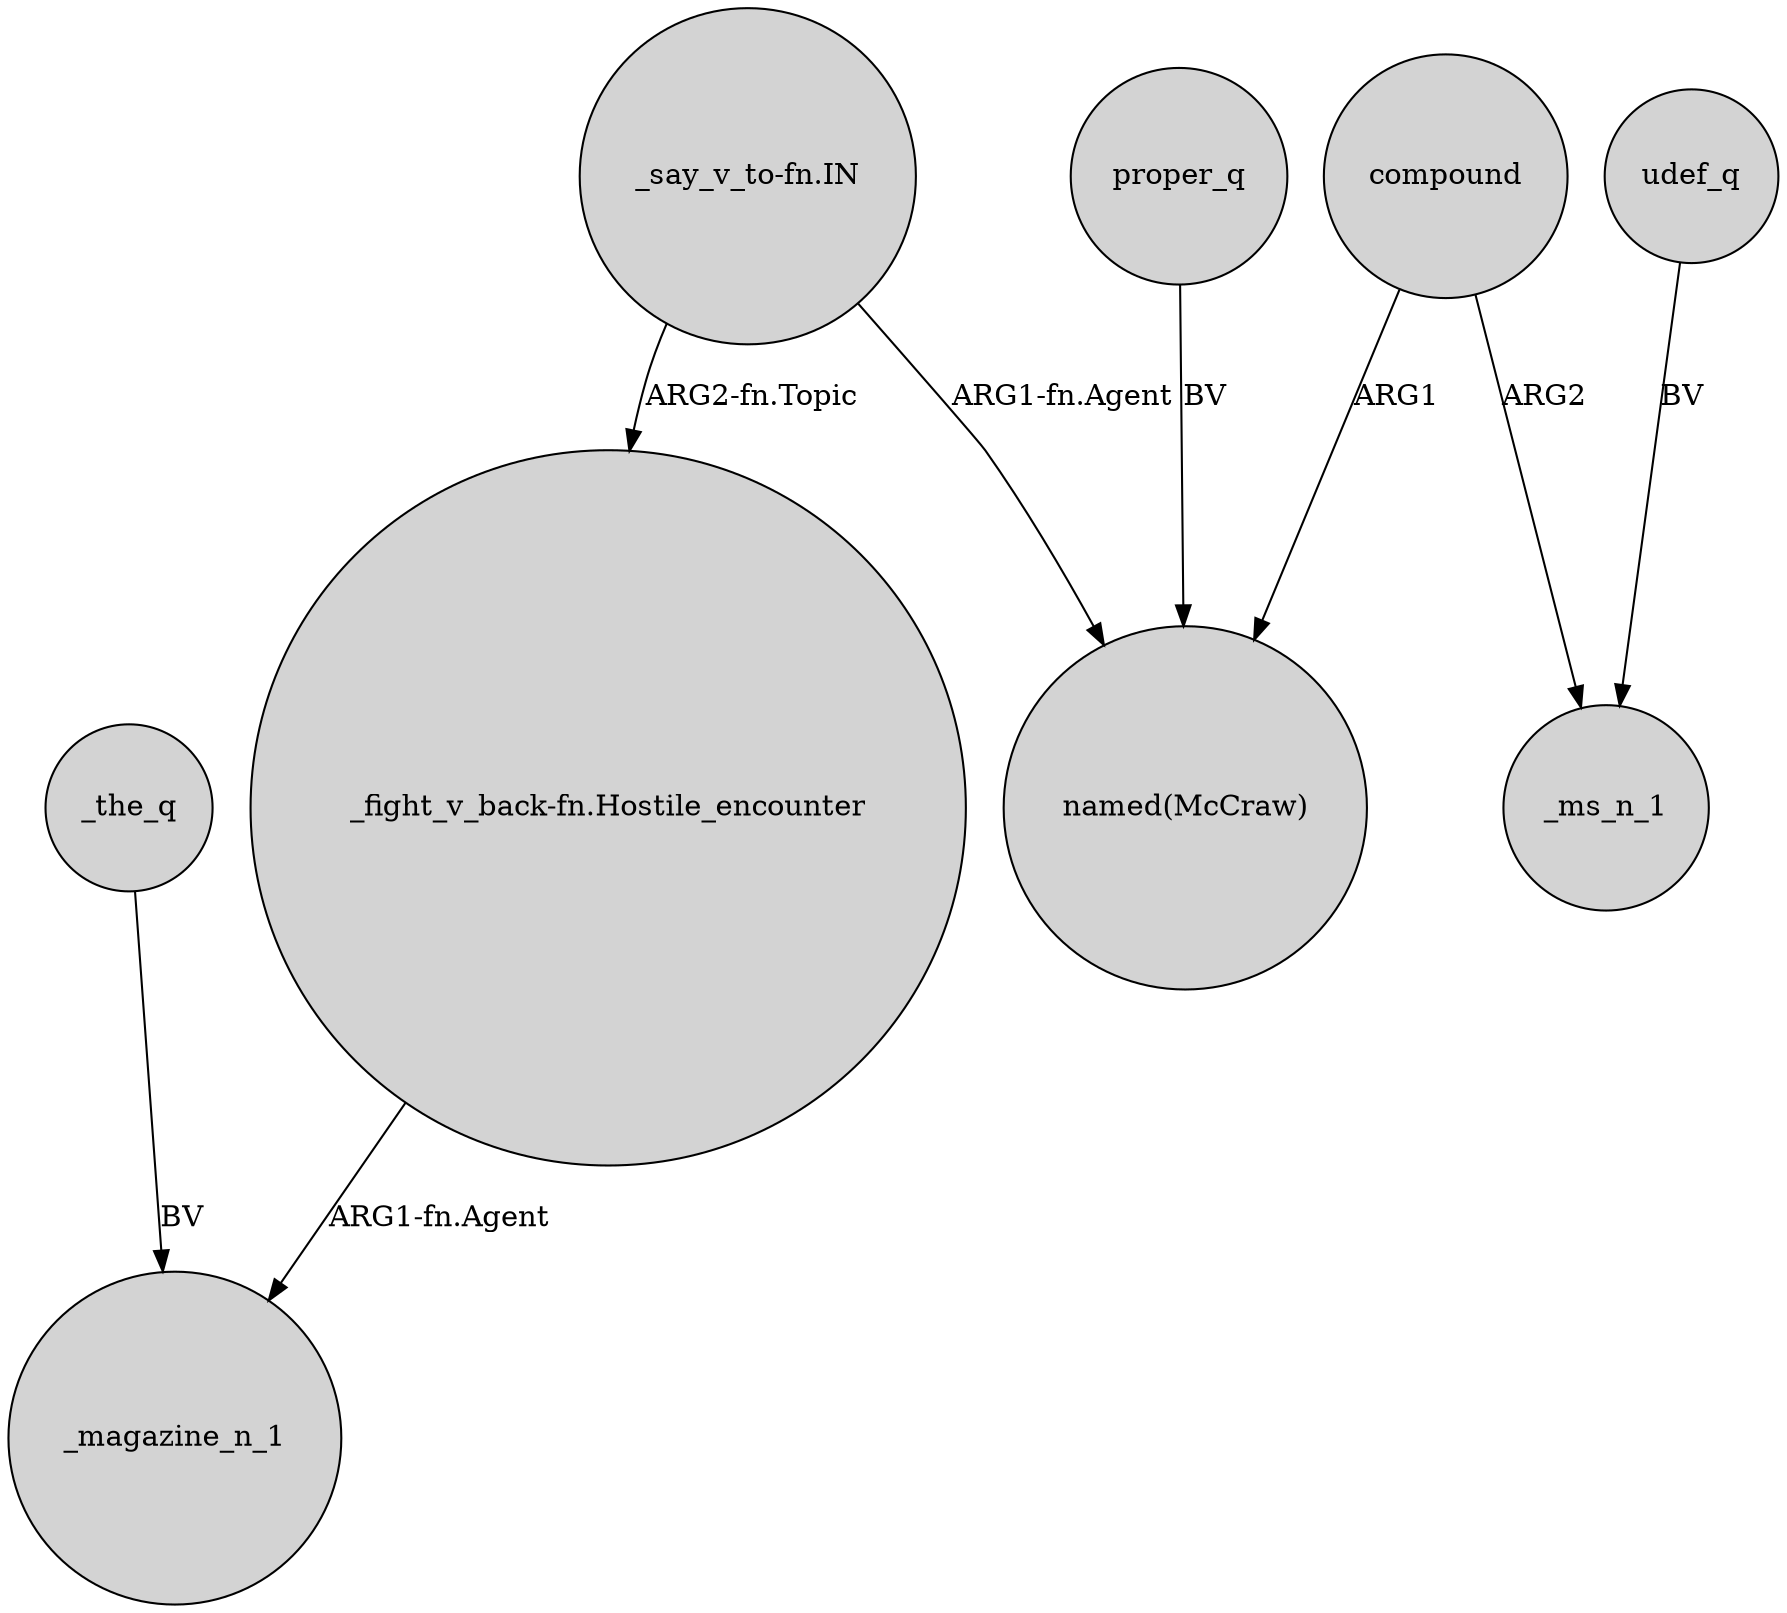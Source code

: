 digraph {
	node [shape=circle style=filled]
	_the_q -> _magazine_n_1 [label=BV]
	udef_q -> _ms_n_1 [label=BV]
	"_say_v_to-fn.IN" -> "_fight_v_back-fn.Hostile_encounter" [label="ARG2-fn.Topic"]
	compound -> "named(McCraw)" [label=ARG1]
	compound -> _ms_n_1 [label=ARG2]
	proper_q -> "named(McCraw)" [label=BV]
	"_fight_v_back-fn.Hostile_encounter" -> _magazine_n_1 [label="ARG1-fn.Agent"]
	"_say_v_to-fn.IN" -> "named(McCraw)" [label="ARG1-fn.Agent"]
}
